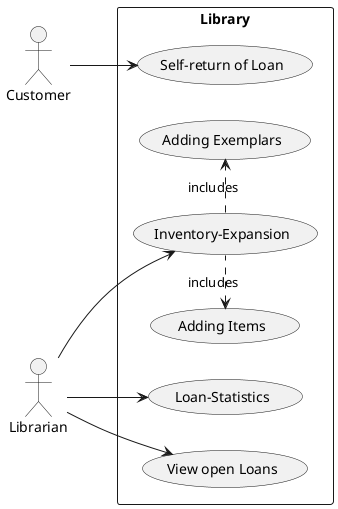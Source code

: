 @startuml
left to right direction
skinparam packageStyle rectangle

actor customer as "Customer"
actor librarian as "Librarian"

rectangle Library{

usecase UC1 as "Loan-Statistics"
usecase UC2 as "Inventory-Expansion"
usecase UC3 as "View open Loans"
usecase UC4 as "Self-return of Loan"
usecase UC2a as "Adding Items"
usecase UC2b as "Adding Exemplars"
}
customer --> UC4
librarian --> UC3
UC2a <. UC2 : includes
librarian --> UC2
UC2 .> UC2b : includes
librarian --> UC1
@enduml